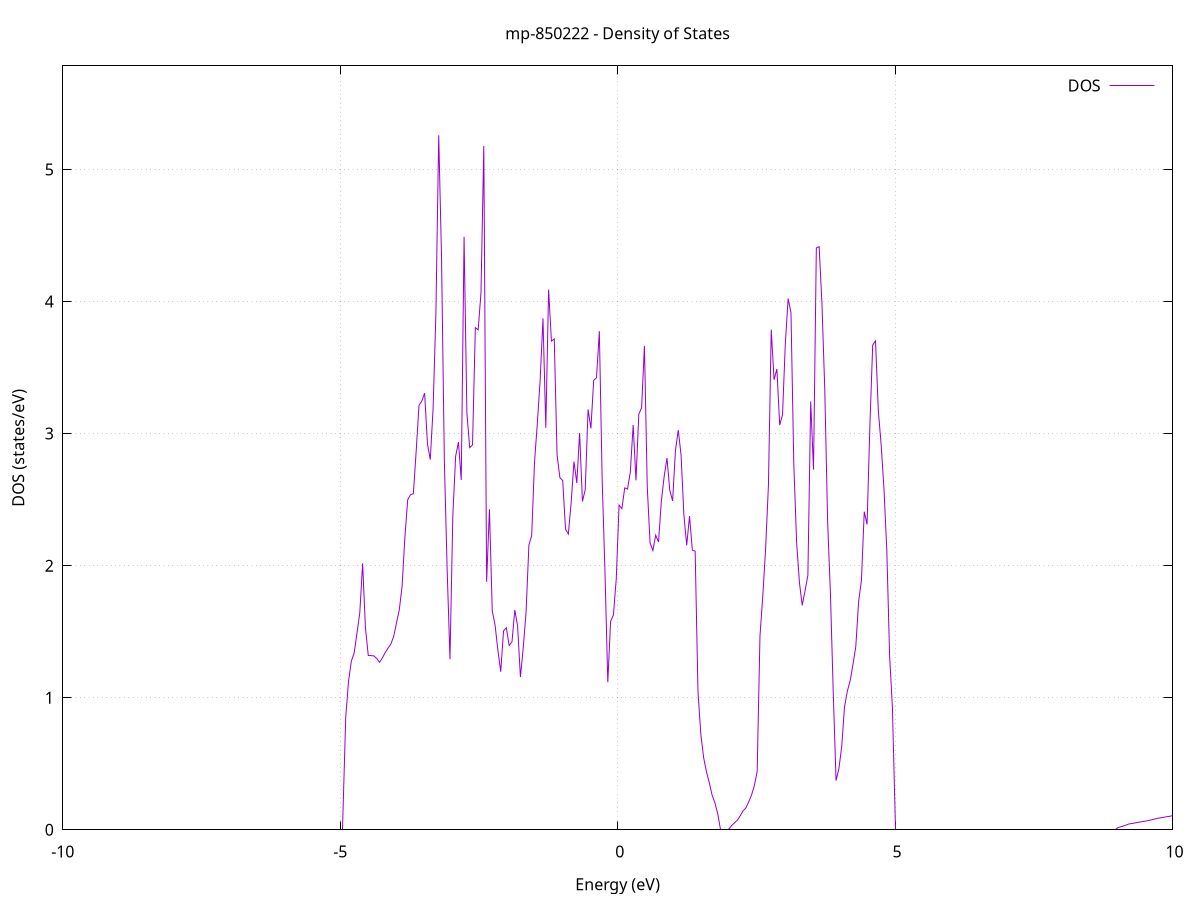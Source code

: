 set title 'mp-850222 - Density of States'
set xlabel 'Energy (eV)'
set ylabel 'DOS (states/eV)'
set grid
set xrange [-10:10]
set yrange [0:5.784]
set xzeroaxis lt -1
set terminal png size 800,600
set output 'mp-850222_dos_gnuplot.png'
plot '-' using 1:2 with lines title 'DOS'
-57.621300 0.000000
-57.570500 0.000000
-57.519700 0.000000
-57.468900 0.000000
-57.418100 0.000000
-57.367300 0.000000
-57.316600 0.000000
-57.265800 0.000000
-57.215000 0.000000
-57.164200 0.000000
-57.113400 0.000000
-57.062600 0.000000
-57.011800 0.000000
-56.961000 0.000000
-56.910200 0.000000
-56.859400 0.000000
-56.808700 0.000000
-56.757900 0.000000
-56.707100 0.000000
-56.656300 0.000000
-56.605500 0.000000
-56.554700 0.000000
-56.503900 0.000000
-56.453100 0.000000
-56.402300 0.000000
-56.351500 0.000000
-56.300700 0.000000
-56.250000 0.000000
-56.199200 0.000000
-56.148400 0.000000
-56.097600 0.000000
-56.046800 0.000000
-55.996000 0.000000
-55.945200 0.000000
-55.894400 0.000000
-55.843600 0.000000
-55.792800 0.000000
-55.742100 0.000000
-55.691300 0.000000
-55.640500 0.000000
-55.589700 0.000000
-55.538900 0.000000
-55.488100 0.000000
-55.437300 0.000000
-55.386500 0.000000
-55.335700 0.000000
-55.284900 0.000000
-55.234200 0.000000
-55.183400 0.000000
-55.132600 0.000000
-55.081800 0.000000
-55.031000 0.000000
-54.980200 0.000000
-54.929400 0.000000
-54.878600 0.000000
-54.827800 0.000000
-54.777000 0.000000
-54.726200 0.000000
-54.675500 0.000000
-54.624700 0.000000
-54.573900 0.000000
-54.523100 0.000000
-54.472300 0.000000
-54.421500 0.000000
-54.370700 0.000000
-54.319900 0.000000
-54.269100 0.000000
-54.218300 0.000000
-54.167600 0.000000
-54.116800 0.000000
-54.066000 0.000000
-54.015200 0.000000
-53.964400 0.000000
-53.913600 0.000000
-53.862800 0.000000
-53.812000 0.000000
-53.761200 0.000000
-53.710400 0.000000
-53.659700 0.000000
-53.608900 0.000000
-53.558100 0.000000
-53.507300 0.000000
-53.456500 0.000000
-53.405700 0.000000
-53.354900 0.000000
-53.304100 0.000000
-53.253300 0.000000
-53.202500 0.000000
-53.151700 0.000000
-53.101000 0.000000
-53.050200 0.000000
-52.999400 0.000000
-52.948600 0.000000
-52.897800 0.000000
-52.847000 0.000000
-52.796200 0.000000
-52.745400 0.000000
-52.694600 0.000000
-52.643800 0.000000
-52.593100 0.000000
-52.542300 0.000000
-52.491500 0.000000
-52.440700 0.000000
-52.389900 0.000000
-52.339100 0.000000
-52.288300 0.000000
-52.237500 0.000000
-52.186700 0.000000
-52.135900 0.000000
-52.085200 0.000000
-52.034400 0.000000
-51.983600 28.938700
-51.932800 0.000000
-51.882000 0.000000
-51.831200 0.000000
-51.780400 0.000000
-51.729600 0.000000
-51.678800 0.000000
-51.628000 0.000000
-51.577200 0.000000
-51.526500 0.000000
-51.475700 0.000000
-51.424900 0.000000
-51.374100 0.000000
-51.323300 0.000000
-51.272500 0.000000
-51.221700 0.000000
-51.170900 0.000000
-51.120100 0.000000
-51.069300 0.000000
-51.018600 0.000000
-50.967800 0.000000
-50.917000 0.000000
-50.866200 0.000000
-50.815400 0.000000
-50.764600 0.000000
-50.713800 0.000000
-50.663000 0.000000
-50.612200 0.000000
-50.561400 0.000000
-50.510700 0.000000
-50.459900 0.000000
-50.409100 0.000000
-50.358300 0.000000
-50.307500 0.000000
-50.256700 0.000000
-50.205900 0.000000
-50.155100 0.000000
-50.104300 0.000000
-50.053500 0.000000
-50.002800 0.000000
-49.952000 0.000000
-49.901200 0.000000
-49.850400 0.000000
-49.799600 0.000000
-49.748800 0.000000
-49.698000 0.000000
-49.647200 0.000000
-49.596400 0.000000
-49.545600 0.000000
-49.494800 0.000000
-49.444100 0.000000
-49.393300 0.000000
-49.342500 0.000000
-49.291700 0.000000
-49.240900 0.000000
-49.190100 0.000000
-49.139300 0.000000
-49.088500 0.000000
-49.037700 0.000000
-48.986900 0.000000
-48.936200 0.000000
-48.885400 0.000000
-48.834600 0.000000
-48.783800 0.000000
-48.733000 0.000000
-48.682200 0.000000
-48.631400 0.000000
-48.580600 0.000000
-48.529800 0.000000
-48.479000 0.000000
-48.428300 0.000000
-48.377500 0.000000
-48.326700 0.000000
-48.275900 0.000000
-48.225100 0.000000
-48.174300 0.000000
-48.123500 0.000000
-48.072700 0.000000
-48.021900 0.000000
-47.971100 0.000000
-47.920300 0.000000
-47.869600 0.000000
-47.818800 0.000000
-47.768000 0.000000
-47.717200 0.000000
-47.666400 0.000000
-47.615600 0.000000
-47.564800 0.000000
-47.514000 0.000000
-47.463200 0.000000
-47.412400 0.000000
-47.361700 0.000000
-47.310900 0.000000
-47.260100 0.000000
-47.209300 0.000000
-47.158500 0.000000
-47.107700 0.000000
-47.056900 0.000000
-47.006100 0.000000
-46.955300 0.000000
-46.904500 0.000000
-46.853800 0.000000
-46.803000 0.000000
-46.752200 0.000000
-46.701400 0.000000
-46.650600 0.000000
-46.599800 0.000000
-46.549000 0.000000
-46.498200 0.000000
-46.447400 0.000000
-46.396600 0.000000
-46.345800 0.000000
-46.295100 0.000000
-46.244300 0.000000
-46.193500 0.000000
-46.142700 0.000000
-46.091900 0.000000
-46.041100 0.000000
-45.990300 0.000000
-45.939500 0.000000
-45.888700 0.000000
-45.837900 0.000000
-45.787200 0.000000
-45.736400 0.000000
-45.685600 0.000000
-45.634800 0.000000
-45.584000 0.000000
-45.533200 0.000000
-45.482400 0.000000
-45.431600 0.000000
-45.380800 0.000000
-45.330000 0.000000
-45.279300 0.000000
-45.228500 0.000000
-45.177700 0.000000
-45.126900 0.000000
-45.076100 0.000000
-45.025300 0.000000
-44.974500 0.000000
-44.923700 0.000000
-44.872900 0.000000
-44.822100 0.000000
-44.771300 0.000000
-44.720600 0.000000
-44.669800 0.000000
-44.619000 0.000000
-44.568200 0.000000
-44.517400 0.000000
-44.466600 0.000000
-44.415800 0.000000
-44.365000 0.000000
-44.314200 0.000000
-44.263400 0.000000
-44.212700 0.000000
-44.161900 0.000000
-44.111100 0.000000
-44.060300 0.000000
-44.009500 0.000000
-43.958700 0.000000
-43.907900 0.000000
-43.857100 0.000000
-43.806300 0.000000
-43.755500 0.000000
-43.704800 0.000000
-43.654000 0.000000
-43.603200 0.000000
-43.552400 0.000000
-43.501600 0.000000
-43.450800 0.000000
-43.400000 0.000000
-43.349200 0.000000
-43.298400 0.000000
-43.247600 0.000000
-43.196800 0.000000
-43.146100 0.000000
-43.095300 0.000000
-43.044500 0.000000
-42.993700 0.000000
-42.942900 0.000000
-42.892100 0.000000
-42.841300 0.000000
-42.790500 0.000000
-42.739700 0.000000
-42.688900 0.000000
-42.638200 0.000000
-42.587400 0.000000
-42.536600 0.000000
-42.485800 0.000000
-42.435000 0.000000
-42.384200 0.000000
-42.333400 0.000000
-42.282600 0.000000
-42.231800 0.000000
-42.181000 0.000000
-42.130300 0.000000
-42.079500 0.000000
-42.028700 0.000000
-41.977900 0.000000
-41.927100 0.000000
-41.876300 0.000000
-41.825500 0.000000
-41.774700 0.000000
-41.723900 0.000000
-41.673100 0.000000
-41.622400 0.000000
-41.571600 0.000000
-41.520800 0.000000
-41.470000 0.000000
-41.419200 0.000000
-41.368400 0.000000
-41.317600 0.000000
-41.266800 0.000000
-41.216000 0.000000
-41.165200 0.000000
-41.114400 0.000000
-41.063700 0.000000
-41.012900 0.000000
-40.962100 0.000000
-40.911300 0.000000
-40.860500 0.000000
-40.809700 0.000000
-40.758900 0.000000
-40.708100 0.000000
-40.657300 0.000000
-40.606500 0.000000
-40.555800 0.000000
-40.505000 0.000000
-40.454200 0.000000
-40.403400 0.000000
-40.352600 0.000000
-40.301800 0.000000
-40.251000 0.000000
-40.200200 0.000000
-40.149400 0.000000
-40.098600 0.000000
-40.047900 0.000000
-39.997100 0.000000
-39.946300 0.000000
-39.895500 0.000000
-39.844700 0.000000
-39.793900 0.000000
-39.743100 0.000000
-39.692300 0.000000
-39.641500 0.000000
-39.590700 0.000000
-39.539900 0.000000
-39.489200 0.000000
-39.438400 0.000000
-39.387600 0.000000
-39.336800 0.000000
-39.286000 0.000000
-39.235200 0.000000
-39.184400 0.000000
-39.133600 0.000000
-39.082800 0.000000
-39.032000 0.000000
-38.981300 0.000000
-38.930500 0.000000
-38.879700 0.000000
-38.828900 0.000000
-38.778100 0.000000
-38.727300 0.000000
-38.676500 0.000000
-38.625700 0.000000
-38.574900 0.000000
-38.524100 0.000000
-38.473400 0.000000
-38.422600 0.000000
-38.371800 0.000000
-38.321000 0.000000
-38.270200 0.000000
-38.219400 0.000000
-38.168600 0.000000
-38.117800 0.000000
-38.067000 0.000000
-38.016200 0.000000
-37.965400 0.000000
-37.914700 0.000000
-37.863900 0.000000
-37.813100 0.000000
-37.762300 0.000000
-37.711500 0.000000
-37.660700 0.000000
-37.609900 0.000000
-37.559100 0.000000
-37.508300 0.000000
-37.457500 0.000000
-37.406800 0.000000
-37.356000 0.000000
-37.305200 0.000000
-37.254400 0.000000
-37.203600 0.000000
-37.152800 0.000000
-37.102000 0.000000
-37.051200 0.000000
-37.000400 0.000000
-36.949600 0.000000
-36.898900 0.000000
-36.848100 0.000000
-36.797300 0.000000
-36.746500 0.000000
-36.695700 0.000000
-36.644900 0.000000
-36.594100 0.000000
-36.543300 0.000000
-36.492500 0.000000
-36.441700 0.000000
-36.390900 0.000000
-36.340200 0.000000
-36.289400 0.000000
-36.238600 0.000000
-36.187800 0.000000
-36.137000 0.000000
-36.086200 0.000000
-36.035400 0.000000
-35.984600 0.000000
-35.933800 0.000000
-35.883000 0.000000
-35.832300 0.000000
-35.781500 0.000000
-35.730700 0.000000
-35.679900 0.000000
-35.629100 0.000000
-35.578300 0.000000
-35.527500 0.000000
-35.476700 0.000000
-35.425900 0.000000
-35.375100 0.000000
-35.324400 0.000000
-35.273600 0.000000
-35.222800 0.000000
-35.172000 0.000000
-35.121200 0.000000
-35.070400 0.000000
-35.019600 0.000000
-34.968800 0.000000
-34.918000 0.000000
-34.867200 0.000000
-34.816500 0.000000
-34.765700 0.000000
-34.714900 0.000000
-34.664100 0.000000
-34.613300 0.000000
-34.562500 0.000000
-34.511700 0.000000
-34.460900 0.000000
-34.410100 0.000000
-34.359300 0.000000
-34.308500 0.000000
-34.257800 0.000000
-34.207000 0.000000
-34.156200 0.000000
-34.105400 0.000000
-34.054600 0.000000
-34.003800 0.000000
-33.953000 0.000000
-33.902200 0.000000
-33.851400 0.000000
-33.800600 0.000000
-33.749900 0.000000
-33.699100 0.000000
-33.648300 0.000000
-33.597500 0.000000
-33.546700 0.000000
-33.495900 0.000000
-33.445100 0.000000
-33.394300 0.000000
-33.343500 0.000000
-33.292700 0.000000
-33.242000 0.000000
-33.191200 0.000000
-33.140400 0.000000
-33.089600 0.000000
-33.038800 0.000000
-32.988000 0.000000
-32.937200 0.000000
-32.886400 0.000000
-32.835600 0.000000
-32.784800 0.000000
-32.734000 0.000000
-32.683300 0.000000
-32.632500 0.000000
-32.581700 0.000000
-32.530900 0.000000
-32.480100 0.000000
-32.429300 0.000000
-32.378500 0.000000
-32.327700 0.000000
-32.276900 0.000000
-32.226100 0.000000
-32.175400 0.000000
-32.124600 0.000000
-32.073800 0.000000
-32.023000 0.000000
-31.972200 0.000000
-31.921400 0.000000
-31.870600 0.000000
-31.819800 0.000000
-31.769000 0.000000
-31.718200 0.000000
-31.667500 0.000000
-31.616700 0.000000
-31.565900 0.000000
-31.515100 0.000000
-31.464300 0.000000
-31.413500 0.000000
-31.362700 0.000000
-31.311900 0.000000
-31.261100 0.000000
-31.210300 0.000000
-31.159500 0.000000
-31.108800 0.000000
-31.058000 0.000000
-31.007200 0.000000
-30.956400 0.000000
-30.905600 0.000000
-30.854800 0.000000
-30.804000 0.000000
-30.753200 0.000000
-30.702400 0.000000
-30.651600 0.000000
-30.600900 0.000000
-30.550100 0.000000
-30.499300 0.000000
-30.448500 0.000000
-30.397700 0.000000
-30.346900 0.000000
-30.296100 0.000000
-30.245300 0.000000
-30.194500 0.000000
-30.143700 0.000000
-30.093000 0.000000
-30.042200 0.000000
-29.991400 0.000000
-29.940600 0.000000
-29.889800 0.000000
-29.839000 0.000000
-29.788200 0.000000
-29.737400 0.000000
-29.686600 0.000000
-29.635800 0.000000
-29.585000 0.000000
-29.534300 0.000000
-29.483500 0.000000
-29.432700 0.000000
-29.381900 0.000000
-29.331100 0.000000
-29.280300 0.000000
-29.229500 0.000000
-29.178700 0.000000
-29.127900 0.000000
-29.077100 0.000000
-29.026400 0.000000
-28.975600 0.000000
-28.924800 0.000000
-28.874000 0.000000
-28.823200 0.000000
-28.772400 0.000000
-28.721600 0.000000
-28.670800 0.000000
-28.620000 0.000000
-28.569200 0.000000
-28.518500 0.000000
-28.467700 0.000000
-28.416900 0.000000
-28.366100 0.000000
-28.315300 0.000000
-28.264500 0.000000
-28.213700 0.000000
-28.162900 0.000000
-28.112100 0.000000
-28.061300 0.000000
-28.010500 0.000000
-27.959800 0.000000
-27.909000 0.000000
-27.858200 0.000000
-27.807400 0.000000
-27.756600 0.000000
-27.705800 0.000000
-27.655000 0.000000
-27.604200 0.000000
-27.553400 0.000000
-27.502600 0.000000
-27.451900 0.000000
-27.401100 0.000000
-27.350300 0.000000
-27.299500 0.000000
-27.248700 0.000000
-27.197900 0.000000
-27.147100 0.000000
-27.096300 0.000000
-27.045500 0.000000
-26.994700 0.000000
-26.944000 0.000000
-26.893200 0.000000
-26.842400 0.000000
-26.791600 0.000000
-26.740800 0.000000
-26.690000 0.000000
-26.639200 0.000000
-26.588400 0.000000
-26.537600 0.000000
-26.486800 0.000000
-26.436100 0.000000
-26.385300 0.000000
-26.334500 0.000000
-26.283700 0.000000
-26.232900 0.000000
-26.182100 0.000000
-26.131300 0.000000
-26.080500 0.000000
-26.029700 0.000000
-25.978900 0.000000
-25.928100 0.000000
-25.877400 0.000000
-25.826600 0.000000
-25.775800 0.000000
-25.725000 0.000000
-25.674200 0.000000
-25.623400 0.000000
-25.572600 0.000000
-25.521800 0.000000
-25.471000 0.000000
-25.420200 0.000000
-25.369500 0.000000
-25.318700 0.000000
-25.267900 0.000000
-25.217100 0.000000
-25.166300 0.000000
-25.115500 0.000000
-25.064700 0.000000
-25.013900 0.000000
-24.963100 0.000000
-24.912300 0.000000
-24.861600 0.000000
-24.810800 0.000000
-24.760000 0.000000
-24.709200 0.000000
-24.658400 0.000000
-24.607600 0.000000
-24.556800 0.000000
-24.506000 0.000000
-24.455200 0.000000
-24.404400 0.000000
-24.353600 0.000000
-24.302900 0.000000
-24.252100 0.000000
-24.201300 0.000000
-24.150500 0.000000
-24.099700 0.000000
-24.048900 0.000000
-23.998100 0.000000
-23.947300 0.000000
-23.896500 0.000000
-23.845700 0.000000
-23.795000 0.000000
-23.744200 0.000000
-23.693400 0.000000
-23.642600 0.000000
-23.591800 0.000000
-23.541000 0.000000
-23.490200 0.000000
-23.439400 0.000000
-23.388600 0.000000
-23.337800 0.000000
-23.287100 0.000000
-23.236300 0.000000
-23.185500 0.000000
-23.134700 0.000000
-23.083900 0.000000
-23.033100 0.000000
-22.982300 0.000000
-22.931500 0.000000
-22.880700 0.000000
-22.829900 0.000000
-22.779100 0.000000
-22.728400 0.000000
-22.677600 0.000000
-22.626800 0.000000
-22.576000 0.000000
-22.525200 0.000000
-22.474400 0.000000
-22.423600 0.000000
-22.372800 0.000000
-22.322000 0.000000
-22.271200 0.000000
-22.220500 0.000000
-22.169700 0.000000
-22.118900 0.000000
-22.068100 0.000000
-22.017300 0.000000
-21.966500 0.000000
-21.915700 0.000000
-21.864900 0.000000
-21.814100 0.000000
-21.763300 0.000000
-21.712600 0.000000
-21.661800 0.000000
-21.611000 0.000000
-21.560200 0.000000
-21.509400 0.000000
-21.458600 0.000000
-21.407800 0.000000
-21.357000 0.000000
-21.306200 0.000000
-21.255400 0.000000
-21.204600 0.000000
-21.153900 0.000000
-21.103100 0.000000
-21.052300 0.000000
-21.001500 0.000000
-20.950700 0.000000
-20.899900 0.000000
-20.849100 0.000000
-20.798300 0.000000
-20.747500 0.000000
-20.696700 0.000000
-20.646000 0.000000
-20.595200 0.000000
-20.544400 0.000000
-20.493600 0.000000
-20.442800 0.000000
-20.392000 0.000000
-20.341200 0.000000
-20.290400 0.000000
-20.239600 0.000000
-20.188800 0.000000
-20.138100 0.000000
-20.087300 0.000000
-20.036500 0.000000
-19.985700 0.000000
-19.934900 0.000000
-19.884100 0.000000
-19.833300 0.000000
-19.782500 0.000000
-19.731700 0.000000
-19.680900 0.000000
-19.630100 0.000000
-19.579400 0.000000
-19.528600 0.000000
-19.477800 0.000000
-19.427000 0.000000
-19.376200 0.000000
-19.325400 0.000000
-19.274600 0.000000
-19.223800 0.000000
-19.173000 0.000000
-19.122200 0.000000
-19.071500 0.000000
-19.020700 0.000000
-18.969900 0.000000
-18.919100 0.000000
-18.868300 0.000000
-18.817500 0.000000
-18.766700 0.000000
-18.715900 0.000000
-18.665100 0.000000
-18.614300 0.000000
-18.563600 0.000000
-18.512800 0.000000
-18.462000 0.000000
-18.411200 0.000000
-18.360400 0.000000
-18.309600 0.000000
-18.258800 0.000000
-18.208000 0.000000
-18.157200 0.000000
-18.106400 0.000000
-18.055700 0.000000
-18.004900 0.000000
-17.954100 0.000000
-17.903300 0.000000
-17.852500 0.000000
-17.801700 0.000000
-17.750900 0.000000
-17.700100 0.000000
-17.649300 0.000000
-17.598500 0.000000
-17.547700 0.000000
-17.497000 0.000000
-17.446200 0.000000
-17.395400 0.000000
-17.344600 0.000000
-17.293800 0.000000
-17.243000 0.000000
-17.192200 0.000000
-17.141400 0.000000
-17.090600 0.000000
-17.039800 0.000000
-16.989100 0.000000
-16.938300 0.000000
-16.887500 0.000000
-16.836700 0.000000
-16.785900 0.093900
-16.735100 0.209100
-16.684300 0.269000
-16.633500 0.348800
-16.582700 0.396500
-16.531900 0.450500
-16.481200 0.515100
-16.430400 0.573500
-16.379600 0.631100
-16.328800 0.695400
-16.278000 0.772200
-16.227200 0.984700
-16.176400 0.976800
-16.125600 0.976100
-16.074800 0.963900
-16.024000 1.284500
-15.973200 1.630900
-15.922500 1.578900
-15.871700 1.588500
-15.820900 1.631700
-15.770100 1.693200
-15.719300 1.742200
-15.668500 1.809300
-15.617700 1.921300
-15.566900 2.155500
-15.516100 2.273300
-15.465300 2.431500
-15.414600 3.163900
-15.363800 4.078700
-15.313000 1.700300
-15.262200 0.501300
-15.211400 0.000000
-15.160600 4.383300
-15.109800 11.569300
-15.059000 13.995400
-15.008200 8.396000
-14.957400 0.000000
-14.906700 0.000000
-14.855900 0.000000
-14.805100 0.000000
-14.754300 0.000000
-14.703500 0.000000
-14.652700 0.000000
-14.601900 0.000000
-14.551100 0.000000
-14.500300 0.000000
-14.449500 0.000000
-14.398700 0.000000
-14.348000 0.000000
-14.297200 0.000000
-14.246400 0.000000
-14.195600 0.000000
-14.144800 0.000000
-14.094000 0.000000
-14.043200 0.000000
-13.992400 0.000000
-13.941600 0.000000
-13.890800 0.000000
-13.840100 0.000000
-13.789300 0.000000
-13.738500 0.000000
-13.687700 0.000000
-13.636900 0.000000
-13.586100 0.000000
-13.535300 0.000000
-13.484500 0.000000
-13.433700 0.000000
-13.382900 0.000000
-13.332200 0.000000
-13.281400 0.000000
-13.230600 0.000000
-13.179800 0.000000
-13.129000 0.000000
-13.078200 0.000000
-13.027400 0.000000
-12.976600 0.000000
-12.925800 0.000000
-12.875000 0.000000
-12.824200 0.000000
-12.773500 0.000000
-12.722700 0.000000
-12.671900 0.000000
-12.621100 0.000000
-12.570300 0.000000
-12.519500 0.000000
-12.468700 0.000000
-12.417900 0.000000
-12.367100 0.000000
-12.316300 0.000000
-12.265600 0.000000
-12.214800 0.000000
-12.164000 0.000000
-12.113200 0.000000
-12.062400 0.000000
-12.011600 0.000000
-11.960800 0.000000
-11.910000 0.000000
-11.859200 0.000000
-11.808400 0.000000
-11.757700 0.000000
-11.706900 0.000000
-11.656100 0.000000
-11.605300 0.000000
-11.554500 0.000000
-11.503700 0.000000
-11.452900 0.000000
-11.402100 0.000000
-11.351300 0.000000
-11.300500 0.000000
-11.249800 0.000000
-11.199000 0.000000
-11.148200 0.000000
-11.097400 0.000000
-11.046600 0.000000
-10.995800 0.000000
-10.945000 0.000000
-10.894200 0.000000
-10.843400 0.000000
-10.792600 0.000000
-10.741800 0.000000
-10.691100 0.000000
-10.640300 0.000000
-10.589500 0.000000
-10.538700 0.000000
-10.487900 0.000000
-10.437100 0.000000
-10.386300 0.000000
-10.335500 0.000000
-10.284700 0.000000
-10.233900 0.000000
-10.183200 0.000000
-10.132400 0.000000
-10.081600 0.000000
-10.030800 0.000000
-9.980000 0.000000
-9.929200 0.000000
-9.878400 0.000000
-9.827600 0.000000
-9.776800 0.000000
-9.726000 0.000000
-9.675300 0.000000
-9.624500 0.000000
-9.573700 0.000000
-9.522900 0.000000
-9.472100 0.000000
-9.421300 0.000000
-9.370500 0.000000
-9.319700 0.000000
-9.268900 0.000000
-9.218100 0.000000
-9.167300 0.000000
-9.116600 0.000000
-9.065800 0.000000
-9.015000 0.000000
-8.964200 0.000000
-8.913400 0.000000
-8.862600 0.000000
-8.811800 0.000000
-8.761000 0.000000
-8.710200 0.000000
-8.659400 0.000000
-8.608700 0.000000
-8.557900 0.000000
-8.507100 0.000000
-8.456300 0.000000
-8.405500 0.000000
-8.354700 0.000000
-8.303900 0.000000
-8.253100 0.000000
-8.202300 0.000000
-8.151500 0.000000
-8.100800 0.000000
-8.050000 0.000000
-7.999200 0.000000
-7.948400 0.000000
-7.897600 0.000000
-7.846800 0.000000
-7.796000 0.000000
-7.745200 0.000000
-7.694400 0.000000
-7.643600 0.000000
-7.592800 0.000000
-7.542100 0.000000
-7.491300 0.000000
-7.440500 0.000000
-7.389700 0.000000
-7.338900 0.000000
-7.288100 0.000000
-7.237300 0.000000
-7.186500 0.000000
-7.135700 0.000000
-7.084900 0.000000
-7.034200 0.000000
-6.983400 0.000000
-6.932600 0.000000
-6.881800 0.000000
-6.831000 0.000000
-6.780200 0.000000
-6.729400 0.000000
-6.678600 0.000000
-6.627800 0.000000
-6.577000 0.000000
-6.526300 0.000000
-6.475500 0.000000
-6.424700 0.000000
-6.373900 0.000000
-6.323100 0.000000
-6.272300 0.000000
-6.221500 0.000000
-6.170700 0.000000
-6.119900 0.000000
-6.069100 0.000000
-6.018300 0.000000
-5.967600 0.000000
-5.916800 0.000000
-5.866000 0.000000
-5.815200 0.000000
-5.764400 0.000000
-5.713600 0.000000
-5.662800 0.000000
-5.612000 0.000000
-5.561200 0.000000
-5.510400 0.000000
-5.459700 0.000000
-5.408900 0.000000
-5.358100 0.000000
-5.307300 0.000000
-5.256500 0.000000
-5.205700 0.000000
-5.154900 0.000000
-5.104100 0.000000
-5.053300 0.000000
-5.002500 0.000000
-4.951800 0.000000
-4.901000 0.850500
-4.850200 1.125200
-4.799400 1.276900
-4.748600 1.339400
-4.697800 1.490400
-4.647000 1.644900
-4.596200 2.016000
-4.545400 1.530800
-4.494600 1.319800
-4.443800 1.318600
-4.393100 1.316700
-4.342300 1.297600
-4.291500 1.267700
-4.240700 1.300400
-4.189900 1.341900
-4.139100 1.374700
-4.088300 1.406300
-4.037500 1.461800
-3.986700 1.564900
-3.935900 1.664900
-3.885200 1.841300
-3.834400 2.214700
-3.783600 2.499100
-3.732800 2.537500
-3.682000 2.544000
-3.631200 2.865400
-3.580400 3.212400
-3.529600 3.246400
-3.478800 3.305800
-3.428000 2.923400
-3.377300 2.802600
-3.326500 3.185200
-3.275700 3.905700
-3.224900 5.258300
-3.174100 4.336400
-3.123300 2.794800
-3.072500 1.967200
-3.021700 1.291700
-2.970900 2.371400
-2.920100 2.827900
-2.869400 2.935500
-2.818600 2.648400
-2.767800 4.489500
-2.717000 3.153900
-2.666200 2.893600
-2.615400 2.914100
-2.564600 3.802000
-2.513800 3.785300
-2.463000 4.065000
-2.412200 5.177500
-2.361400 1.877500
-2.310700 2.426900
-2.259900 1.659100
-2.209100 1.549100
-2.158300 1.359900
-2.107500 1.196300
-2.056700 1.505500
-2.005900 1.530200
-1.955100 1.395400
-1.904300 1.423200
-1.853500 1.664600
-1.802800 1.541000
-1.752000 1.156600
-1.701200 1.380000
-1.650400 1.647800
-1.599600 2.156400
-1.548800 2.228100
-1.498000 2.784400
-1.447200 3.078700
-1.396400 3.407500
-1.345600 3.872500
-1.294900 3.043000
-1.244100 4.090000
-1.193300 3.700200
-1.142500 3.716400
-1.091700 2.839100
-1.040900 2.666200
-0.990100 2.644100
-0.939300 2.276400
-0.888500 2.239200
-0.837700 2.476400
-0.786900 2.788800
-0.736200 2.626000
-0.685400 3.004500
-0.634600 2.485500
-0.583800 2.575500
-0.533000 3.183200
-0.482200 3.039200
-0.431400 3.402700
-0.380600 3.423600
-0.329800 3.774700
-0.279000 2.650700
-0.228300 1.951700
-0.177500 1.117600
-0.126700 1.577600
-0.075900 1.626400
-0.025100 1.899100
0.025700 2.458200
0.076500 2.431000
0.127300 2.588700
0.178100 2.579700
0.228900 2.710200
0.279600 3.065500
0.330400 2.645500
0.381200 3.146000
0.432000 3.196400
0.482800 3.663600
0.533600 2.597900
0.584400 2.171900
0.635200 2.114300
0.686000 2.231100
0.736800 2.178800
0.787600 2.488100
0.838300 2.674300
0.889100 2.814800
0.939900 2.569100
0.990700 2.490100
1.041500 2.869800
1.092300 3.026400
1.143100 2.836800
1.193900 2.385000
1.244700 2.153600
1.295500 2.374900
1.346200 2.117600
1.397000 2.109500
1.447800 1.045900
1.498600 0.723900
1.549400 0.547100
1.600200 0.440100
1.651000 0.357700
1.701800 0.263300
1.752600 0.205100
1.803400 0.122300
1.854100 0.000000
1.904900 0.000000
1.955700 0.000000
2.006500 0.000000
2.057300 0.033800
2.108100 0.053000
2.158900 0.072800
2.209700 0.106400
2.260500 0.143700
2.311300 0.165400
2.362100 0.211500
2.412800 0.262500
2.463600 0.334400
2.514400 0.439800
2.565200 1.468100
2.616000 1.771300
2.666800 2.127700
2.717600 2.608300
2.768400 3.787000
2.819200 3.407600
2.870000 3.488700
2.920700 3.063900
2.971500 3.142300
3.022300 3.684900
3.073100 4.021700
3.123900 3.914500
3.174700 2.769700
3.225500 2.177000
3.276300 1.871600
3.327100 1.699000
3.377900 1.811100
3.428600 1.926500
3.479400 3.243200
3.530200 2.727000
3.581000 4.405100
3.631800 4.415200
3.682600 3.979200
3.733400 3.328100
3.784200 2.335000
3.835000 1.788300
3.885800 1.039600
3.936500 0.372500
3.987300 0.462800
4.038100 0.628000
4.088900 0.930100
4.139700 1.049500
4.190500 1.128200
4.241300 1.252300
4.292100 1.387000
4.342900 1.727300
4.393700 1.889000
4.444500 2.408400
4.495200 2.311900
4.546000 3.057300
4.596800 3.669700
4.647600 3.702400
4.698400 3.170500
4.749200 2.915300
4.800000 2.581800
4.850800 2.120500
4.901600 1.319400
4.952400 0.921500
5.003100 0.000000
5.053900 0.000000
5.104700 0.000000
5.155500 0.000000
5.206300 0.000000
5.257100 0.000000
5.307900 0.000000
5.358700 0.000000
5.409500 0.000000
5.460300 0.000000
5.511000 0.000000
5.561800 0.000000
5.612600 0.000000
5.663400 0.000000
5.714200 0.000000
5.765000 0.000000
5.815800 0.000000
5.866600 0.000000
5.917400 0.000000
5.968200 0.000000
6.019000 0.000000
6.069700 0.000000
6.120500 0.000000
6.171300 0.000000
6.222100 0.000000
6.272900 0.000000
6.323700 0.000000
6.374500 0.000000
6.425300 0.000000
6.476100 0.000000
6.526900 0.000000
6.577600 0.000000
6.628400 0.000000
6.679200 0.000000
6.730000 0.000000
6.780800 0.000000
6.831600 0.000000
6.882400 0.000000
6.933200 0.000000
6.984000 0.000000
7.034800 0.000000
7.085500 0.000000
7.136300 0.000000
7.187100 0.000000
7.237900 0.000000
7.288700 0.000000
7.339500 0.000000
7.390300 0.000000
7.441100 0.000000
7.491900 0.000000
7.542700 0.000000
7.593500 0.000000
7.644200 0.000000
7.695000 0.000000
7.745800 0.000000
7.796600 0.000000
7.847400 0.000000
7.898200 0.000000
7.949000 0.000000
7.999800 0.000000
8.050600 0.000000
8.101400 0.000000
8.152100 0.000000
8.202900 0.000000
8.253700 0.000000
8.304500 0.000000
8.355300 0.000000
8.406100 0.000000
8.456900 0.000000
8.507700 0.000000
8.558500 0.000000
8.609300 0.000000
8.660000 0.000000
8.710800 0.000000
8.761600 0.000000
8.812400 0.000000
8.863200 0.000000
8.914000 0.000000
8.964800 0.000000
9.015600 0.016400
9.066400 0.022400
9.117200 0.029100
9.168000 0.036500
9.218700 0.044600
9.269500 0.047200
9.320300 0.051500
9.371100 0.055500
9.421900 0.059300
9.472700 0.062700
9.523500 0.066200
9.574300 0.070800
9.625100 0.075800
9.675900 0.081100
9.726600 0.086800
9.777400 0.089800
9.828200 0.093700
9.879000 0.097400
9.929800 0.100800
9.980600 0.104700
10.031400 0.109200
10.082200 0.113700
10.133000 0.118500
10.183800 0.123400
10.234500 0.128400
10.285300 0.133400
10.336100 0.138400
10.386900 0.142800
10.437700 0.147700
10.488500 0.152800
10.539300 0.158200
10.590100 0.163600
10.640900 0.169100
10.691700 0.174600
10.742500 0.180000
10.793200 0.185500
10.844000 0.191100
10.894800 0.196700
10.945600 0.202800
10.996400 0.209900
11.047200 0.241900
11.098000 0.250400
11.148800 0.257700
11.199600 0.256800
11.250400 0.252300
11.301100 0.252800
11.351900 0.253200
11.402700 0.255000
11.453500 0.257500
11.504300 0.258200
11.555100 0.259600
11.605900 0.258800
11.656700 0.301200
11.707500 0.318800
11.758300 0.337700
11.809000 0.346700
11.859800 0.354600
11.910600 0.365300
11.961400 0.375500
12.012200 0.390000
12.063000 0.402000
12.113800 0.415500
12.164600 0.429200
12.215400 0.445500
12.266200 0.462900
12.316900 0.481300
12.367700 0.501900
12.418500 0.523500
12.469300 0.550500
12.520100 0.584200
12.570900 0.612600
12.621700 0.675100
12.672500 0.690700
12.723300 0.692000
12.774100 0.700300
12.824900 0.700400
12.875600 0.696300
12.926400 0.727700
12.977200 0.817200
13.028000 0.850200
13.078800 0.937800
13.129600 0.942300
13.180400 0.990200
13.231200 1.009200
13.282000 1.034200
13.332800 1.050800
13.383500 1.161900
13.434300 2.153300
13.485100 1.229600
13.535900 1.126300
13.586700 0.956500
13.637500 0.946100
13.688300 1.028800
13.739100 1.102700
13.789900 0.958800
13.840700 0.971400
13.891400 0.983300
13.942200 0.945000
13.993000 1.110100
14.043800 1.338300
14.094600 1.380900
14.145400 1.184400
14.196200 1.091900
14.247000 1.085800
14.297800 1.063700
14.348600 1.050500
14.399400 1.073500
14.450100 1.095800
14.500900 1.387400
14.551700 1.201000
14.602500 1.208600
14.653300 1.108200
14.704100 1.043900
14.754900 1.029100
14.805700 1.039800
14.856500 1.053400
14.907300 1.076300
14.958000 1.118600
15.008800 1.143000
15.059600 1.097800
15.110400 1.124800
15.161200 1.211400
15.212000 1.282500
15.262800 1.175600
15.313600 1.084600
15.364400 0.978400
15.415200 0.849800
15.465900 0.712900
15.516700 0.542400
15.567500 0.475200
15.618300 0.436600
15.669100 0.391200
15.719900 0.339500
15.770700 0.353000
15.821500 0.385700
15.872300 0.412200
15.923100 0.456200
15.973900 0.562200
16.024600 1.082400
16.075400 1.426800
16.126200 1.567600
16.177000 1.970200
16.227800 2.013200
16.278600 1.655800
16.329400 1.375200
16.380200 2.432300
16.431000 2.170800
16.481800 2.138700
16.532500 2.384700
16.583300 2.877500
16.634100 2.530200
16.684900 2.047300
16.735700 1.625000
16.786500 1.597200
16.837300 1.671300
16.888100 2.019200
16.938900 1.410300
16.989700 2.027200
17.040400 1.275100
17.091200 1.113300
17.142000 1.544100
17.192800 1.408600
17.243600 1.353400
17.294400 1.368200
17.345200 1.561100
17.396000 1.871900
17.446800 1.979700
17.497600 2.108100
17.548400 2.515400
17.599100 3.261800
17.649900 3.115800
17.700700 2.068000
17.751500 1.535100
17.802300 1.849600
17.853100 1.993800
17.903900 2.152500
17.954700 2.012400
18.005500 1.493000
18.056300 1.309600
18.107000 1.302100
18.157800 1.368600
18.208600 1.491600
18.259400 1.524600
18.310200 1.596600
18.361000 1.536800
18.411800 1.513600
18.462600 1.468500
18.513400 1.491800
18.564200 1.429000
18.614900 1.455800
18.665700 1.492700
18.716500 1.475800
18.767300 1.487400
18.818100 1.514100
18.868900 1.592500
18.919700 1.585700
18.970500 1.592700
19.021300 1.645800
19.072100 1.655300
19.122800 1.607700
19.173600 1.339100
19.224400 1.190300
19.275200 1.124900
19.326000 1.082700
19.376800 1.040700
19.427600 1.020100
19.478400 1.004800
19.529200 0.991900
19.580000 0.974700
19.630800 0.970500
19.681500 0.998400
19.732300 0.987700
19.783100 0.935300
19.833900 0.868000
19.884700 0.850600
19.935500 0.790900
19.986300 0.804100
20.037100 0.802700
20.087900 0.899800
20.138700 0.948800
20.189400 0.943400
20.240200 0.909700
20.291000 0.889700
20.341800 0.883900
20.392600 0.879400
20.443400 0.895800
20.494200 0.826400
20.545000 0.805500
20.595800 0.786200
20.646600 0.762500
20.697300 0.721100
20.748100 0.693400
20.798900 0.679200
20.849700 0.661900
20.900500 0.641100
20.951300 0.620400
21.002100 0.602200
21.052900 0.584500
21.103700 0.576100
21.154500 0.566000
21.205300 0.582600
21.256000 0.585800
21.306800 0.581900
21.357600 0.630600
21.408400 0.738400
21.459200 0.819300
21.510000 0.884500
21.560800 0.887300
21.611600 0.895200
21.662400 0.908700
21.713200 0.927800
21.763900 1.016400
21.814700 0.990400
21.865500 0.981200
21.916300 0.853600
21.967100 0.867500
22.017900 0.918500
22.068700 1.082500
22.119500 0.917900
22.170300 1.218900
22.221100 1.435600
22.271800 1.140700
22.322600 1.085300
22.373400 1.138800
22.424200 1.170300
22.475000 0.939200
22.525800 0.844100
22.576600 0.806800
22.627400 0.744900
22.678200 0.702800
22.729000 0.632500
22.779800 0.607200
22.830500 0.611600
22.881300 0.590400
22.932100 0.580000
22.982900 0.555700
23.033700 0.584400
23.084500 0.623700
23.135300 1.063500
23.186100 1.108100
23.236900 0.958100
23.287700 0.939600
23.338400 1.035800
23.389200 0.940500
23.440000 0.891900
23.490800 0.845600
23.541600 0.828700
23.592400 0.801500
23.643200 0.884800
23.694000 0.857800
23.744800 0.858500
23.795600 0.990000
23.846300 0.998600
23.897100 0.938300
23.947900 0.932000
23.998700 0.918100
24.049500 0.867900
24.100300 0.856200
24.151100 0.805700
24.201900 0.795300
24.252700 0.782600
24.303500 0.778400
24.354300 0.854700
24.405000 0.673200
24.455800 0.548500
24.506600 0.443900
24.557400 0.404300
24.608200 0.401400
24.659000 0.410600
24.709800 0.429200
24.760600 0.445500
24.811400 0.472200
24.862200 0.497900
24.912900 0.522900
24.963700 0.567800
25.014500 0.621800
25.065300 0.700500
25.116100 0.785100
25.166900 0.812400
25.217700 0.833400
25.268500 0.848900
25.319300 0.888300
25.370100 0.906500
25.420800 0.928200
25.471600 0.950200
25.522400 0.980900
25.573200 1.029000
25.624000 1.062500
25.674800 0.971900
25.725600 1.169300
25.776400 1.152600
25.827200 1.177500
25.878000 1.187700
25.928800 1.272200
25.979500 1.507200
26.030300 1.397700
26.081100 1.441400
26.131900 1.464200
26.182700 1.645600
26.233500 1.873000
26.284300 1.936200
26.335100 1.785500
26.385900 1.688700
26.436700 1.588900
26.487400 1.467700
26.538200 1.433500
26.589000 1.436100
26.639800 1.511700
26.690600 1.547900
26.741400 1.640000
26.792200 1.767500
26.843000 1.803500
26.893800 1.846100
26.944600 1.838600
26.995300 1.720800
27.046100 1.469800
27.096900 1.407700
27.147700 1.363900
27.198500 1.291500
27.249300 1.095400
27.300100 1.034100
27.350900 1.055800
27.401700 1.084300
27.452500 1.244300
27.503200 1.054600
27.554000 0.952900
27.604800 1.006700
27.655600 0.882800
27.706400 0.852900
27.757200 0.894000
27.808000 0.902900
27.858800 0.824800
27.909600 0.811700
27.960400 0.785200
28.011200 0.731700
28.061900 0.723400
28.112700 0.823700
28.163500 0.923300
28.214300 0.894300
28.265100 0.957700
28.315900 1.069600
28.366700 1.160000
28.417500 1.127800
28.468300 1.055900
28.519100 0.998200
28.569800 1.004500
28.620600 1.111700
28.671400 1.204900
28.722200 1.341600
28.773000 1.385600
28.823800 1.515800
28.874600 1.267100
28.925400 1.198400
28.976200 1.173700
29.027000 1.250800
29.077700 1.304400
29.128500 1.163400
29.179300 1.260200
29.230100 1.333800
29.280900 1.452400
29.331700 1.383700
29.382500 1.372500
29.433300 1.473100
29.484100 1.390900
29.534900 1.375800
29.585700 1.347700
29.636400 1.259000
29.687200 1.276400
29.738000 1.237800
29.788800 1.271400
29.839600 1.285700
29.890400 1.375200
29.941200 1.338300
29.992000 1.338300
30.042800 1.294300
30.093600 1.458500
30.144300 1.540900
30.195100 1.302900
30.245900 1.174200
30.296700 1.075600
30.347500 1.019300
30.398300 0.979400
30.449100 0.963000
30.499900 0.958200
30.550700 0.977200
30.601500 1.002800
30.652200 0.957200
30.703000 1.029000
30.753800 0.953900
30.804600 0.989400
30.855400 0.976000
30.906200 0.943000
30.957000 0.952300
31.007800 0.841900
31.058600 0.793300
31.109400 0.775400
31.160200 0.747600
31.210900 0.770600
31.261700 0.834100
31.312500 0.894600
31.363300 0.973100
31.414100 1.034400
31.464900 1.081100
31.515700 1.052400
31.566500 0.987800
31.617300 0.993000
31.668100 0.980500
31.718800 0.955500
31.769600 0.944000
31.820400 0.968200
31.871200 0.961700
31.922000 0.934400
31.972800 1.033400
32.023600 0.975600
32.074400 1.058700
32.125200 1.078100
32.176000 1.146100
32.226700 1.182000
32.277500 1.331700
32.328300 1.463100
32.379100 1.273700
32.429900 1.231800
32.480700 1.206700
32.531500 1.179000
32.582300 1.189900
32.633100 0.987700
32.683900 0.932000
32.734700 0.907400
32.785400 0.896900
32.836200 0.941700
32.887000 0.963300
32.937800 1.037800
32.988600 1.079600
33.039400 1.118100
33.090200 1.229200
33.141000 1.431200
33.191800 1.457900
33.242600 1.457200
33.293300 1.464900
33.344100 1.528300
33.394900 1.483100
33.445700 1.534700
33.496500 1.520900
33.547300 1.529800
33.598100 1.520700
33.648900 1.467700
33.699700 1.388600
33.750500 1.395400
33.801200 1.410000
33.852000 1.237000
33.902800 1.219300
33.953600 1.218500
34.004400 1.275600
34.055200 1.387500
34.106000 1.687700
34.156800 1.499200
34.207600 1.386700
34.258400 1.364200
34.309100 1.378700
34.359900 1.420800
34.410700 1.526600
34.461500 1.454700
34.512300 1.419700
34.563100 1.439500
34.613900 1.585600
34.664700 1.516100
34.715500 1.535900
34.766300 1.636900
34.817100 1.705500
34.867800 1.754000
34.918600 1.577900
34.969400 1.563000
35.020200 1.815400
35.071000 1.622400
35.121800 1.622100
35.172600 1.714900
35.223400 1.790200
35.274200 1.752600
35.325000 1.509700
35.375700 1.456900
35.426500 1.472000
35.477300 1.469800
35.528100 1.414500
35.578900 1.294900
35.629700 1.232500
35.680500 1.253600
35.731300 1.284700
35.782100 1.183000
35.832900 1.117200
35.883600 1.174000
35.934400 1.211000
35.985200 1.309800
36.036000 1.124700
36.086800 1.120200
36.137600 1.130800
36.188400 1.152400
36.239200 1.103800
36.290000 1.142200
36.340800 1.200000
36.391600 1.307900
36.442300 1.487800
36.493100 1.796500
36.543900 1.825100
36.594700 1.850100
36.645500 2.118800
36.696300 1.802100
36.747100 1.771500
36.797900 1.702700
36.848700 1.894700
36.899500 1.674900
36.950200 1.497400
37.001000 1.361000
37.051800 1.449300
37.102600 1.606000
37.153400 1.682400
37.204200 1.940400
37.255000 2.029600
37.305800 1.923900
37.356600 1.604300
37.407400 1.492100
37.458100 1.258700
37.508900 1.114100
37.559700 1.031000
37.610500 0.946500
37.661300 0.869400
37.712100 0.839400
37.762900 0.933500
37.813700 1.010500
37.864500 1.113300
37.915300 1.378200
37.966100 1.609200
38.016800 1.567300
38.067600 1.588900
38.118400 1.704400
38.169200 1.849500
38.220000 1.795700
38.270800 1.618400
38.321600 1.636500
38.372400 1.317900
38.423200 0.963200
38.474000 0.807000
38.524700 0.681300
38.575500 0.589400
38.626300 0.675700
38.677100 0.774000
38.727900 0.565700
38.778700 0.512700
38.829500 0.441500
38.880300 0.396500
38.931100 0.350000
38.981900 0.218000
39.032600 0.110100
39.083400 0.084800
39.134200 0.066400
39.185000 0.050200
39.235800 0.036300
39.286600 0.015200
39.337400 0.000000
39.388200 0.000000
39.439000 0.000000
39.489800 0.000000
39.540600 0.000000
39.591300 0.000000
39.642100 0.000000
39.692900 0.000000
39.743700 0.000000
39.794500 0.000000
39.845300 0.000000
39.896100 0.000000
39.946900 0.000000
39.997700 0.000000
40.048500 0.000000
40.099200 0.000000
40.150000 0.000000
40.200800 0.000000
40.251600 0.000000
40.302400 0.000000
40.353200 0.000000
40.404000 0.000000
40.454800 0.000000
40.505600 0.000000
40.556400 0.000000
40.607100 0.000000
40.657900 0.000000
40.708700 0.000000
40.759500 0.000000
40.810300 0.000000
40.861100 0.000000
40.911900 0.000000
40.962700 0.000000
41.013500 0.000000
41.064300 0.000000
41.115100 0.000000
41.165800 0.000000
41.216600 0.000000
41.267400 0.000000
41.318200 0.000000
41.369000 0.000000
41.419800 0.000000
41.470600 0.000000
41.521400 0.000000
41.572200 0.000000
41.623000 0.000000
41.673700 0.000000
41.724500 0.000000
41.775300 0.000000
41.826100 0.000000
41.876900 0.000000
41.927700 0.000000
41.978500 0.000000
42.029300 0.000000
42.080100 0.000000
42.130900 0.000000
42.181600 0.000000
42.232400 0.000000
42.283200 0.000000
42.334000 0.000000
42.384800 0.000000
42.435600 0.000000
42.486400 0.000000
42.537200 0.000000
42.588000 0.000000
42.638800 0.000000
42.689500 0.000000
42.740300 0.000000
42.791100 0.000000
42.841900 0.000000
42.892700 0.000000
42.943500 0.000000
42.994300 0.000000
43.045100 0.000000
43.095900 0.000000
43.146700 0.000000
43.197500 0.000000
43.248200 0.000000
43.299000 0.000000
43.349800 0.000000
43.400600 0.000000
43.451400 0.000000
43.502200 0.000000
43.553000 0.000000
43.603800 0.000000
43.654600 0.000000
43.705400 0.000000
43.756100 0.000000
43.806900 0.000000
43.857700 0.000000
43.908500 0.000000
43.959300 0.000000
e
